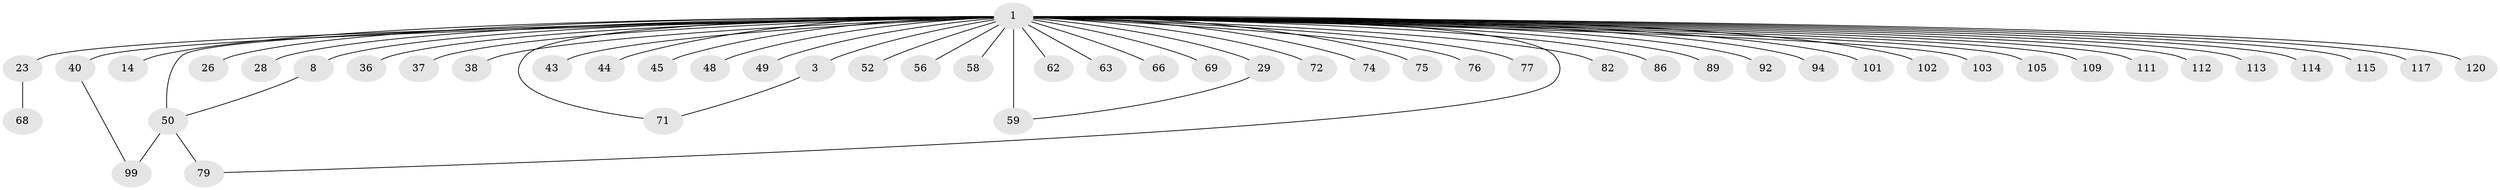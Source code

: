 // original degree distribution, {1: 0.4696969696969697, 41: 0.007575757575757576, 3: 0.09090909090909091, 18: 0.007575757575757576, 8: 0.007575757575757576, 9: 0.007575757575757576, 4: 0.07575757575757576, 11: 0.007575757575757576, 6: 0.022727272727272728, 19: 0.007575757575757576, 5: 0.030303030303030304, 2: 0.25, 10: 0.015151515151515152}
// Generated by graph-tools (version 1.1) at 2025/18/03/04/25 18:18:29]
// undirected, 52 vertices, 56 edges
graph export_dot {
graph [start="1"]
  node [color=gray90,style=filled];
  1 [super="+2"];
  3 [super="+22"];
  8 [super="+124+110"];
  14 [super="+47"];
  23 [super="+57"];
  26 [super="+91"];
  28;
  29 [super="+78+85+70"];
  36 [super="+65"];
  37;
  38;
  40 [super="+98"];
  43;
  44;
  45;
  48;
  49;
  50 [super="+55+95+90+67"];
  52;
  56;
  58;
  59 [super="+64"];
  62 [super="+97"];
  63;
  66;
  68 [super="+108"];
  69;
  71 [super="+96"];
  72;
  74;
  75;
  76;
  77;
  79 [super="+104"];
  82;
  86 [super="+118+116"];
  89;
  92;
  94;
  99;
  101;
  102;
  103;
  105;
  109;
  111;
  112;
  113;
  114;
  115;
  117;
  120;
  1 -- 3 [weight=2];
  1 -- 8;
  1 -- 14 [weight=2];
  1 -- 23;
  1 -- 26 [weight=3];
  1 -- 28;
  1 -- 29;
  1 -- 36 [weight=2];
  1 -- 37;
  1 -- 38;
  1 -- 40 [weight=3];
  1 -- 43;
  1 -- 44;
  1 -- 45;
  1 -- 48;
  1 -- 49;
  1 -- 50 [weight=8];
  1 -- 52;
  1 -- 56;
  1 -- 58 [weight=2];
  1 -- 59 [weight=3];
  1 -- 62;
  1 -- 63;
  1 -- 66;
  1 -- 69;
  1 -- 71;
  1 -- 72;
  1 -- 74;
  1 -- 75;
  1 -- 76;
  1 -- 77;
  1 -- 79;
  1 -- 82;
  1 -- 86 [weight=2];
  1 -- 89;
  1 -- 92 [weight=3];
  1 -- 94;
  1 -- 101;
  1 -- 102 [weight=2];
  1 -- 103;
  1 -- 105;
  1 -- 109;
  1 -- 111 [weight=2];
  1 -- 112;
  1 -- 113 [weight=2];
  1 -- 114;
  1 -- 115;
  1 -- 117;
  1 -- 120;
  3 -- 71;
  8 -- 50;
  23 -- 68;
  29 -- 59 [weight=2];
  40 -- 99;
  50 -- 99;
  50 -- 79;
}
